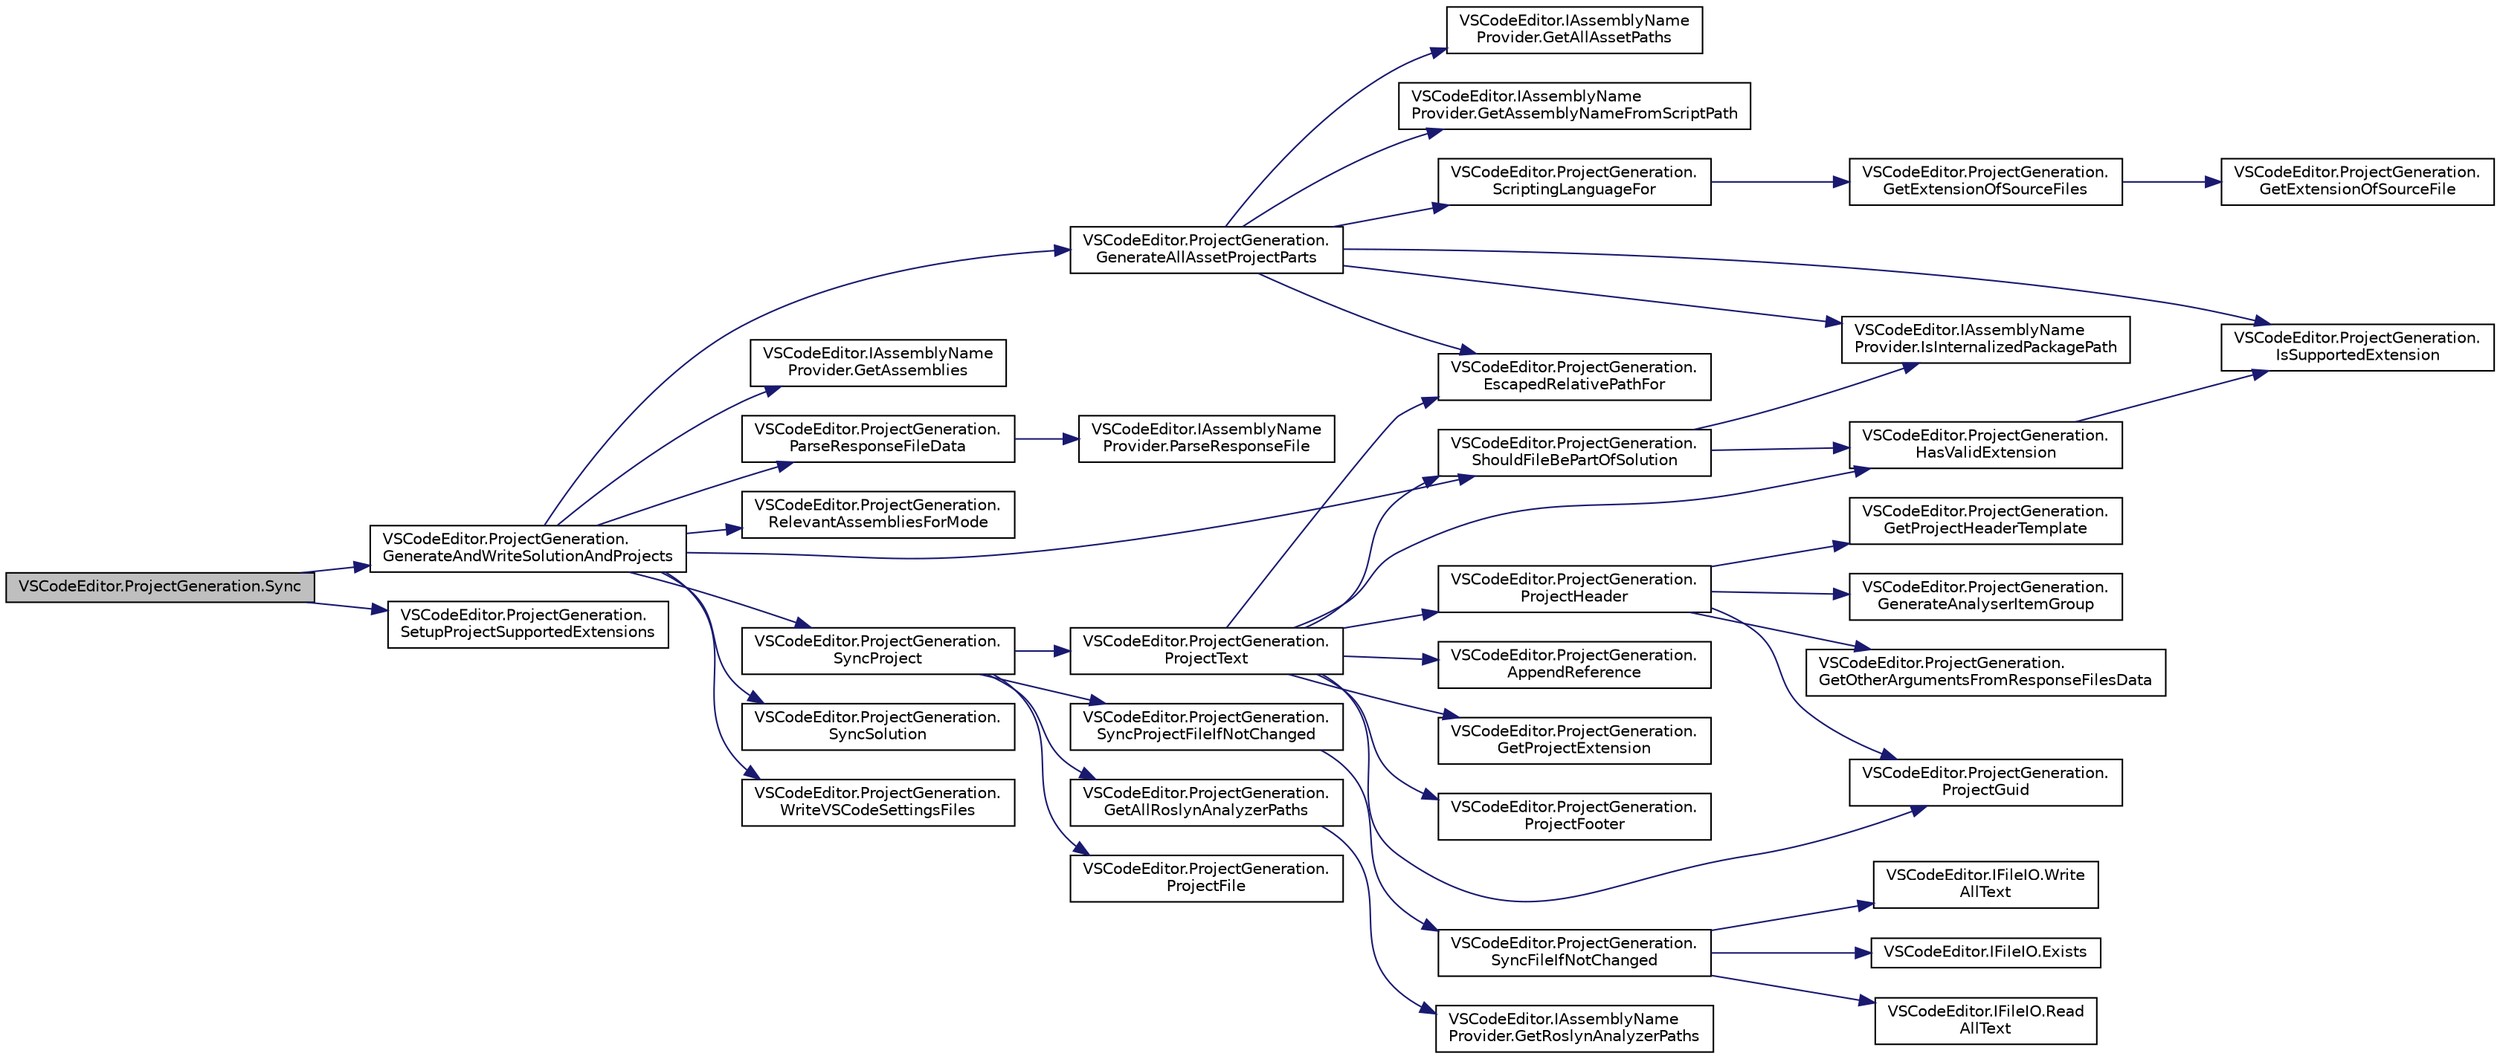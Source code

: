 digraph "VSCodeEditor.ProjectGeneration.Sync"
{
 // LATEX_PDF_SIZE
  edge [fontname="Helvetica",fontsize="10",labelfontname="Helvetica",labelfontsize="10"];
  node [fontname="Helvetica",fontsize="10",shape=record];
  rankdir="LR";
  Node1 [label="VSCodeEditor.ProjectGeneration.Sync",height=0.2,width=0.4,color="black", fillcolor="grey75", style="filled", fontcolor="black",tooltip=" "];
  Node1 -> Node2 [color="midnightblue",fontsize="10",style="solid",fontname="Helvetica"];
  Node2 [label="VSCodeEditor.ProjectGeneration.\lGenerateAndWriteSolutionAndProjects",height=0.2,width=0.4,color="black", fillcolor="white", style="filled",URL="$class_v_s_code_editor_1_1_project_generation.html#a77d414a214a1baad5fd71c4072fde9ed",tooltip=" "];
  Node2 -> Node3 [color="midnightblue",fontsize="10",style="solid",fontname="Helvetica"];
  Node3 [label="VSCodeEditor.ProjectGeneration.\lGenerateAllAssetProjectParts",height=0.2,width=0.4,color="black", fillcolor="white", style="filled",URL="$class_v_s_code_editor_1_1_project_generation.html#a61e235618c4fa875cd37e45f58d21206",tooltip=" "];
  Node3 -> Node4 [color="midnightblue",fontsize="10",style="solid",fontname="Helvetica"];
  Node4 [label="VSCodeEditor.ProjectGeneration.\lEscapedRelativePathFor",height=0.2,width=0.4,color="black", fillcolor="white", style="filled",URL="$class_v_s_code_editor_1_1_project_generation.html#acfcd32f4ac180bbfd966ed402fc8c91a",tooltip=" "];
  Node3 -> Node5 [color="midnightblue",fontsize="10",style="solid",fontname="Helvetica"];
  Node5 [label="VSCodeEditor.IAssemblyName\lProvider.GetAllAssetPaths",height=0.2,width=0.4,color="black", fillcolor="white", style="filled",URL="$interface_v_s_code_editor_1_1_i_assembly_name_provider.html#a4f612884b925593e951596d1fb9c5840",tooltip=" "];
  Node3 -> Node6 [color="midnightblue",fontsize="10",style="solid",fontname="Helvetica"];
  Node6 [label="VSCodeEditor.IAssemblyName\lProvider.GetAssemblyNameFromScriptPath",height=0.2,width=0.4,color="black", fillcolor="white", style="filled",URL="$interface_v_s_code_editor_1_1_i_assembly_name_provider.html#aab612b9166e788e2ebcf427d82b03828",tooltip=" "];
  Node3 -> Node7 [color="midnightblue",fontsize="10",style="solid",fontname="Helvetica"];
  Node7 [label="VSCodeEditor.IAssemblyName\lProvider.IsInternalizedPackagePath",height=0.2,width=0.4,color="black", fillcolor="white", style="filled",URL="$interface_v_s_code_editor_1_1_i_assembly_name_provider.html#ad7c8781a23757bd36be475efc363cf04",tooltip=" "];
  Node3 -> Node8 [color="midnightblue",fontsize="10",style="solid",fontname="Helvetica"];
  Node8 [label="VSCodeEditor.ProjectGeneration.\lIsSupportedExtension",height=0.2,width=0.4,color="black", fillcolor="white", style="filled",URL="$class_v_s_code_editor_1_1_project_generation.html#ac54652554e0adc9820a63c4781773eed",tooltip=" "];
  Node3 -> Node9 [color="midnightblue",fontsize="10",style="solid",fontname="Helvetica"];
  Node9 [label="VSCodeEditor.ProjectGeneration.\lScriptingLanguageFor",height=0.2,width=0.4,color="black", fillcolor="white", style="filled",URL="$class_v_s_code_editor_1_1_project_generation.html#af482c8479b497c958cdd36518d905fef",tooltip=" "];
  Node9 -> Node10 [color="midnightblue",fontsize="10",style="solid",fontname="Helvetica"];
  Node10 [label="VSCodeEditor.ProjectGeneration.\lGetExtensionOfSourceFiles",height=0.2,width=0.4,color="black", fillcolor="white", style="filled",URL="$class_v_s_code_editor_1_1_project_generation.html#acae15ae85195da22c66bb0d4e018b9a7",tooltip=" "];
  Node10 -> Node11 [color="midnightblue",fontsize="10",style="solid",fontname="Helvetica"];
  Node11 [label="VSCodeEditor.ProjectGeneration.\lGetExtensionOfSourceFile",height=0.2,width=0.4,color="black", fillcolor="white", style="filled",URL="$class_v_s_code_editor_1_1_project_generation.html#a295c3360c02904e06c02531bd55a607e",tooltip=" "];
  Node2 -> Node12 [color="midnightblue",fontsize="10",style="solid",fontname="Helvetica"];
  Node12 [label="VSCodeEditor.IAssemblyName\lProvider.GetAssemblies",height=0.2,width=0.4,color="black", fillcolor="white", style="filled",URL="$interface_v_s_code_editor_1_1_i_assembly_name_provider.html#ada812564b3aba07f1f0ddc4368485fa7",tooltip=" "];
  Node2 -> Node13 [color="midnightblue",fontsize="10",style="solid",fontname="Helvetica"];
  Node13 [label="VSCodeEditor.ProjectGeneration.\lParseResponseFileData",height=0.2,width=0.4,color="black", fillcolor="white", style="filled",URL="$class_v_s_code_editor_1_1_project_generation.html#a7be245651ba456010dd4aeb5a91b8d6b",tooltip=" "];
  Node13 -> Node14 [color="midnightblue",fontsize="10",style="solid",fontname="Helvetica"];
  Node14 [label="VSCodeEditor.IAssemblyName\lProvider.ParseResponseFile",height=0.2,width=0.4,color="black", fillcolor="white", style="filled",URL="$interface_v_s_code_editor_1_1_i_assembly_name_provider.html#aca561cb4c72e087095e455fb52e09c05",tooltip=" "];
  Node2 -> Node15 [color="midnightblue",fontsize="10",style="solid",fontname="Helvetica"];
  Node15 [label="VSCodeEditor.ProjectGeneration.\lRelevantAssembliesForMode",height=0.2,width=0.4,color="black", fillcolor="white", style="filled",URL="$class_v_s_code_editor_1_1_project_generation.html#ae4cec17e94765e4d890eb396735f3209",tooltip=" "];
  Node2 -> Node16 [color="midnightblue",fontsize="10",style="solid",fontname="Helvetica"];
  Node16 [label="VSCodeEditor.ProjectGeneration.\lShouldFileBePartOfSolution",height=0.2,width=0.4,color="black", fillcolor="white", style="filled",URL="$class_v_s_code_editor_1_1_project_generation.html#a2aee137981aba69fd0d1e5001b573c73",tooltip=" "];
  Node16 -> Node17 [color="midnightblue",fontsize="10",style="solid",fontname="Helvetica"];
  Node17 [label="VSCodeEditor.ProjectGeneration.\lHasValidExtension",height=0.2,width=0.4,color="black", fillcolor="white", style="filled",URL="$class_v_s_code_editor_1_1_project_generation.html#ab92922e3bf1c58a041ec1624fd731bce",tooltip=" "];
  Node17 -> Node8 [color="midnightblue",fontsize="10",style="solid",fontname="Helvetica"];
  Node16 -> Node7 [color="midnightblue",fontsize="10",style="solid",fontname="Helvetica"];
  Node2 -> Node18 [color="midnightblue",fontsize="10",style="solid",fontname="Helvetica"];
  Node18 [label="VSCodeEditor.ProjectGeneration.\lSyncProject",height=0.2,width=0.4,color="black", fillcolor="white", style="filled",URL="$class_v_s_code_editor_1_1_project_generation.html#a8e623514c9c801a3d043efe300af61c5",tooltip=" "];
  Node18 -> Node19 [color="midnightblue",fontsize="10",style="solid",fontname="Helvetica"];
  Node19 [label="VSCodeEditor.ProjectGeneration.\lGetAllRoslynAnalyzerPaths",height=0.2,width=0.4,color="black", fillcolor="white", style="filled",URL="$class_v_s_code_editor_1_1_project_generation.html#aecfc078597d39305fe45b3e127c5c710",tooltip=" "];
  Node19 -> Node20 [color="midnightblue",fontsize="10",style="solid",fontname="Helvetica"];
  Node20 [label="VSCodeEditor.IAssemblyName\lProvider.GetRoslynAnalyzerPaths",height=0.2,width=0.4,color="black", fillcolor="white", style="filled",URL="$interface_v_s_code_editor_1_1_i_assembly_name_provider.html#a7a7330f6ed5d5f36ea50589860f3a81f",tooltip=" "];
  Node18 -> Node21 [color="midnightblue",fontsize="10",style="solid",fontname="Helvetica"];
  Node21 [label="VSCodeEditor.ProjectGeneration.\lProjectFile",height=0.2,width=0.4,color="black", fillcolor="white", style="filled",URL="$class_v_s_code_editor_1_1_project_generation.html#a3e952716e2f7ef0cebe161bb6dfc7f31",tooltip=" "];
  Node18 -> Node22 [color="midnightblue",fontsize="10",style="solid",fontname="Helvetica"];
  Node22 [label="VSCodeEditor.ProjectGeneration.\lProjectText",height=0.2,width=0.4,color="black", fillcolor="white", style="filled",URL="$class_v_s_code_editor_1_1_project_generation.html#a03c661228da983f13cf154c051b4cf05",tooltip=" "];
  Node22 -> Node23 [color="midnightblue",fontsize="10",style="solid",fontname="Helvetica"];
  Node23 [label="VSCodeEditor.ProjectGeneration.\lAppendReference",height=0.2,width=0.4,color="black", fillcolor="white", style="filled",URL="$class_v_s_code_editor_1_1_project_generation.html#aa8f63c65faf47bd9879438b4a5a00566",tooltip=" "];
  Node22 -> Node4 [color="midnightblue",fontsize="10",style="solid",fontname="Helvetica"];
  Node22 -> Node24 [color="midnightblue",fontsize="10",style="solid",fontname="Helvetica"];
  Node24 [label="VSCodeEditor.ProjectGeneration.\lGetProjectExtension",height=0.2,width=0.4,color="black", fillcolor="white", style="filled",URL="$class_v_s_code_editor_1_1_project_generation.html#a1fa68905618c9a63393192e45cfd5b23",tooltip=" "];
  Node22 -> Node17 [color="midnightblue",fontsize="10",style="solid",fontname="Helvetica"];
  Node22 -> Node25 [color="midnightblue",fontsize="10",style="solid",fontname="Helvetica"];
  Node25 [label="VSCodeEditor.ProjectGeneration.\lProjectFooter",height=0.2,width=0.4,color="black", fillcolor="white", style="filled",URL="$class_v_s_code_editor_1_1_project_generation.html#ac9b40f3e5092fbd6071af51e1beae1da",tooltip=" "];
  Node22 -> Node26 [color="midnightblue",fontsize="10",style="solid",fontname="Helvetica"];
  Node26 [label="VSCodeEditor.ProjectGeneration.\lProjectGuid",height=0.2,width=0.4,color="black", fillcolor="white", style="filled",URL="$class_v_s_code_editor_1_1_project_generation.html#a623b05be25c40b4c1c7adbad4b6c5e00",tooltip=" "];
  Node22 -> Node27 [color="midnightblue",fontsize="10",style="solid",fontname="Helvetica"];
  Node27 [label="VSCodeEditor.ProjectGeneration.\lProjectHeader",height=0.2,width=0.4,color="black", fillcolor="white", style="filled",URL="$class_v_s_code_editor_1_1_project_generation.html#aed1cb11f78f37ca6d561230d7743cc9e",tooltip=" "];
  Node27 -> Node28 [color="midnightblue",fontsize="10",style="solid",fontname="Helvetica"];
  Node28 [label="VSCodeEditor.ProjectGeneration.\lGenerateAnalyserItemGroup",height=0.2,width=0.4,color="black", fillcolor="white", style="filled",URL="$class_v_s_code_editor_1_1_project_generation.html#aad3104f9e28660ff3e6dcecba0cd3630",tooltip=" "];
  Node27 -> Node29 [color="midnightblue",fontsize="10",style="solid",fontname="Helvetica"];
  Node29 [label="VSCodeEditor.ProjectGeneration.\lGetOtherArgumentsFromResponseFilesData",height=0.2,width=0.4,color="black", fillcolor="white", style="filled",URL="$class_v_s_code_editor_1_1_project_generation.html#a6041c7f89371b086ecc731d432cc44d1",tooltip=" "];
  Node27 -> Node30 [color="midnightblue",fontsize="10",style="solid",fontname="Helvetica"];
  Node30 [label="VSCodeEditor.ProjectGeneration.\lGetProjectHeaderTemplate",height=0.2,width=0.4,color="black", fillcolor="white", style="filled",URL="$class_v_s_code_editor_1_1_project_generation.html#a637f2cf6fe082018be5c7f00baca6e3a",tooltip=" "];
  Node27 -> Node26 [color="midnightblue",fontsize="10",style="solid",fontname="Helvetica"];
  Node22 -> Node16 [color="midnightblue",fontsize="10",style="solid",fontname="Helvetica"];
  Node18 -> Node31 [color="midnightblue",fontsize="10",style="solid",fontname="Helvetica"];
  Node31 [label="VSCodeEditor.ProjectGeneration.\lSyncProjectFileIfNotChanged",height=0.2,width=0.4,color="black", fillcolor="white", style="filled",URL="$class_v_s_code_editor_1_1_project_generation.html#ab6d3cc0ab1aea64ab8956fef9fb276fb",tooltip=" "];
  Node31 -> Node32 [color="midnightblue",fontsize="10",style="solid",fontname="Helvetica"];
  Node32 [label="VSCodeEditor.ProjectGeneration.\lSyncFileIfNotChanged",height=0.2,width=0.4,color="black", fillcolor="white", style="filled",URL="$class_v_s_code_editor_1_1_project_generation.html#a78568a248fe77edd7a9b5be92e582f29",tooltip=" "];
  Node32 -> Node33 [color="midnightblue",fontsize="10",style="solid",fontname="Helvetica"];
  Node33 [label="VSCodeEditor.IFileIO.Exists",height=0.2,width=0.4,color="black", fillcolor="white", style="filled",URL="$interface_v_s_code_editor_1_1_i_file_i_o.html#a88e6a5be332b31ca5059a429486d0521",tooltip=" "];
  Node32 -> Node34 [color="midnightblue",fontsize="10",style="solid",fontname="Helvetica"];
  Node34 [label="VSCodeEditor.IFileIO.Read\lAllText",height=0.2,width=0.4,color="black", fillcolor="white", style="filled",URL="$interface_v_s_code_editor_1_1_i_file_i_o.html#ae1c58d92884cd9e4b536a0cf3bc7c04b",tooltip=" "];
  Node32 -> Node35 [color="midnightblue",fontsize="10",style="solid",fontname="Helvetica"];
  Node35 [label="VSCodeEditor.IFileIO.Write\lAllText",height=0.2,width=0.4,color="black", fillcolor="white", style="filled",URL="$interface_v_s_code_editor_1_1_i_file_i_o.html#a19a0ca80a930285f8d7802468233ef7a",tooltip=" "];
  Node2 -> Node36 [color="midnightblue",fontsize="10",style="solid",fontname="Helvetica"];
  Node36 [label="VSCodeEditor.ProjectGeneration.\lSyncSolution",height=0.2,width=0.4,color="black", fillcolor="white", style="filled",URL="$class_v_s_code_editor_1_1_project_generation.html#af5863f120592b6eec7527c51eed97e00",tooltip=" "];
  Node2 -> Node37 [color="midnightblue",fontsize="10",style="solid",fontname="Helvetica"];
  Node37 [label="VSCodeEditor.ProjectGeneration.\lWriteVSCodeSettingsFiles",height=0.2,width=0.4,color="black", fillcolor="white", style="filled",URL="$class_v_s_code_editor_1_1_project_generation.html#ad5e2638b96bc66f0f10d03319aedfef6",tooltip=" "];
  Node1 -> Node38 [color="midnightblue",fontsize="10",style="solid",fontname="Helvetica"];
  Node38 [label="VSCodeEditor.ProjectGeneration.\lSetupProjectSupportedExtensions",height=0.2,width=0.4,color="black", fillcolor="white", style="filled",URL="$class_v_s_code_editor_1_1_project_generation.html#adc4f5de3aa413f950be9f8fa33d79c43",tooltip=" "];
}
